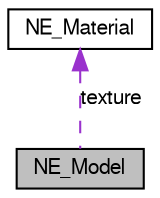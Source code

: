 digraph G
{
  bgcolor="transparent";
  edge [fontname="FreeSans",fontsize=10,labelfontname="FreeSans",labelfontsize=10];
  node [fontname="FreeSans",fontsize=10,shape=record];
  Node1 [label="NE_Model",height=0.2,width=0.4,color="black", fillcolor="grey75", style="filled" fontcolor="black"];
  Node2 -> Node1 [dir=back,color="darkorchid3",fontsize=10,style="dashed",label="texture",fontname="FreeSans"];
  Node2 [label="NE_Material",height=0.2,width=0.4,color="black",URL="$struct_n_e___material.html",tooltip="Information of one material."];
}

